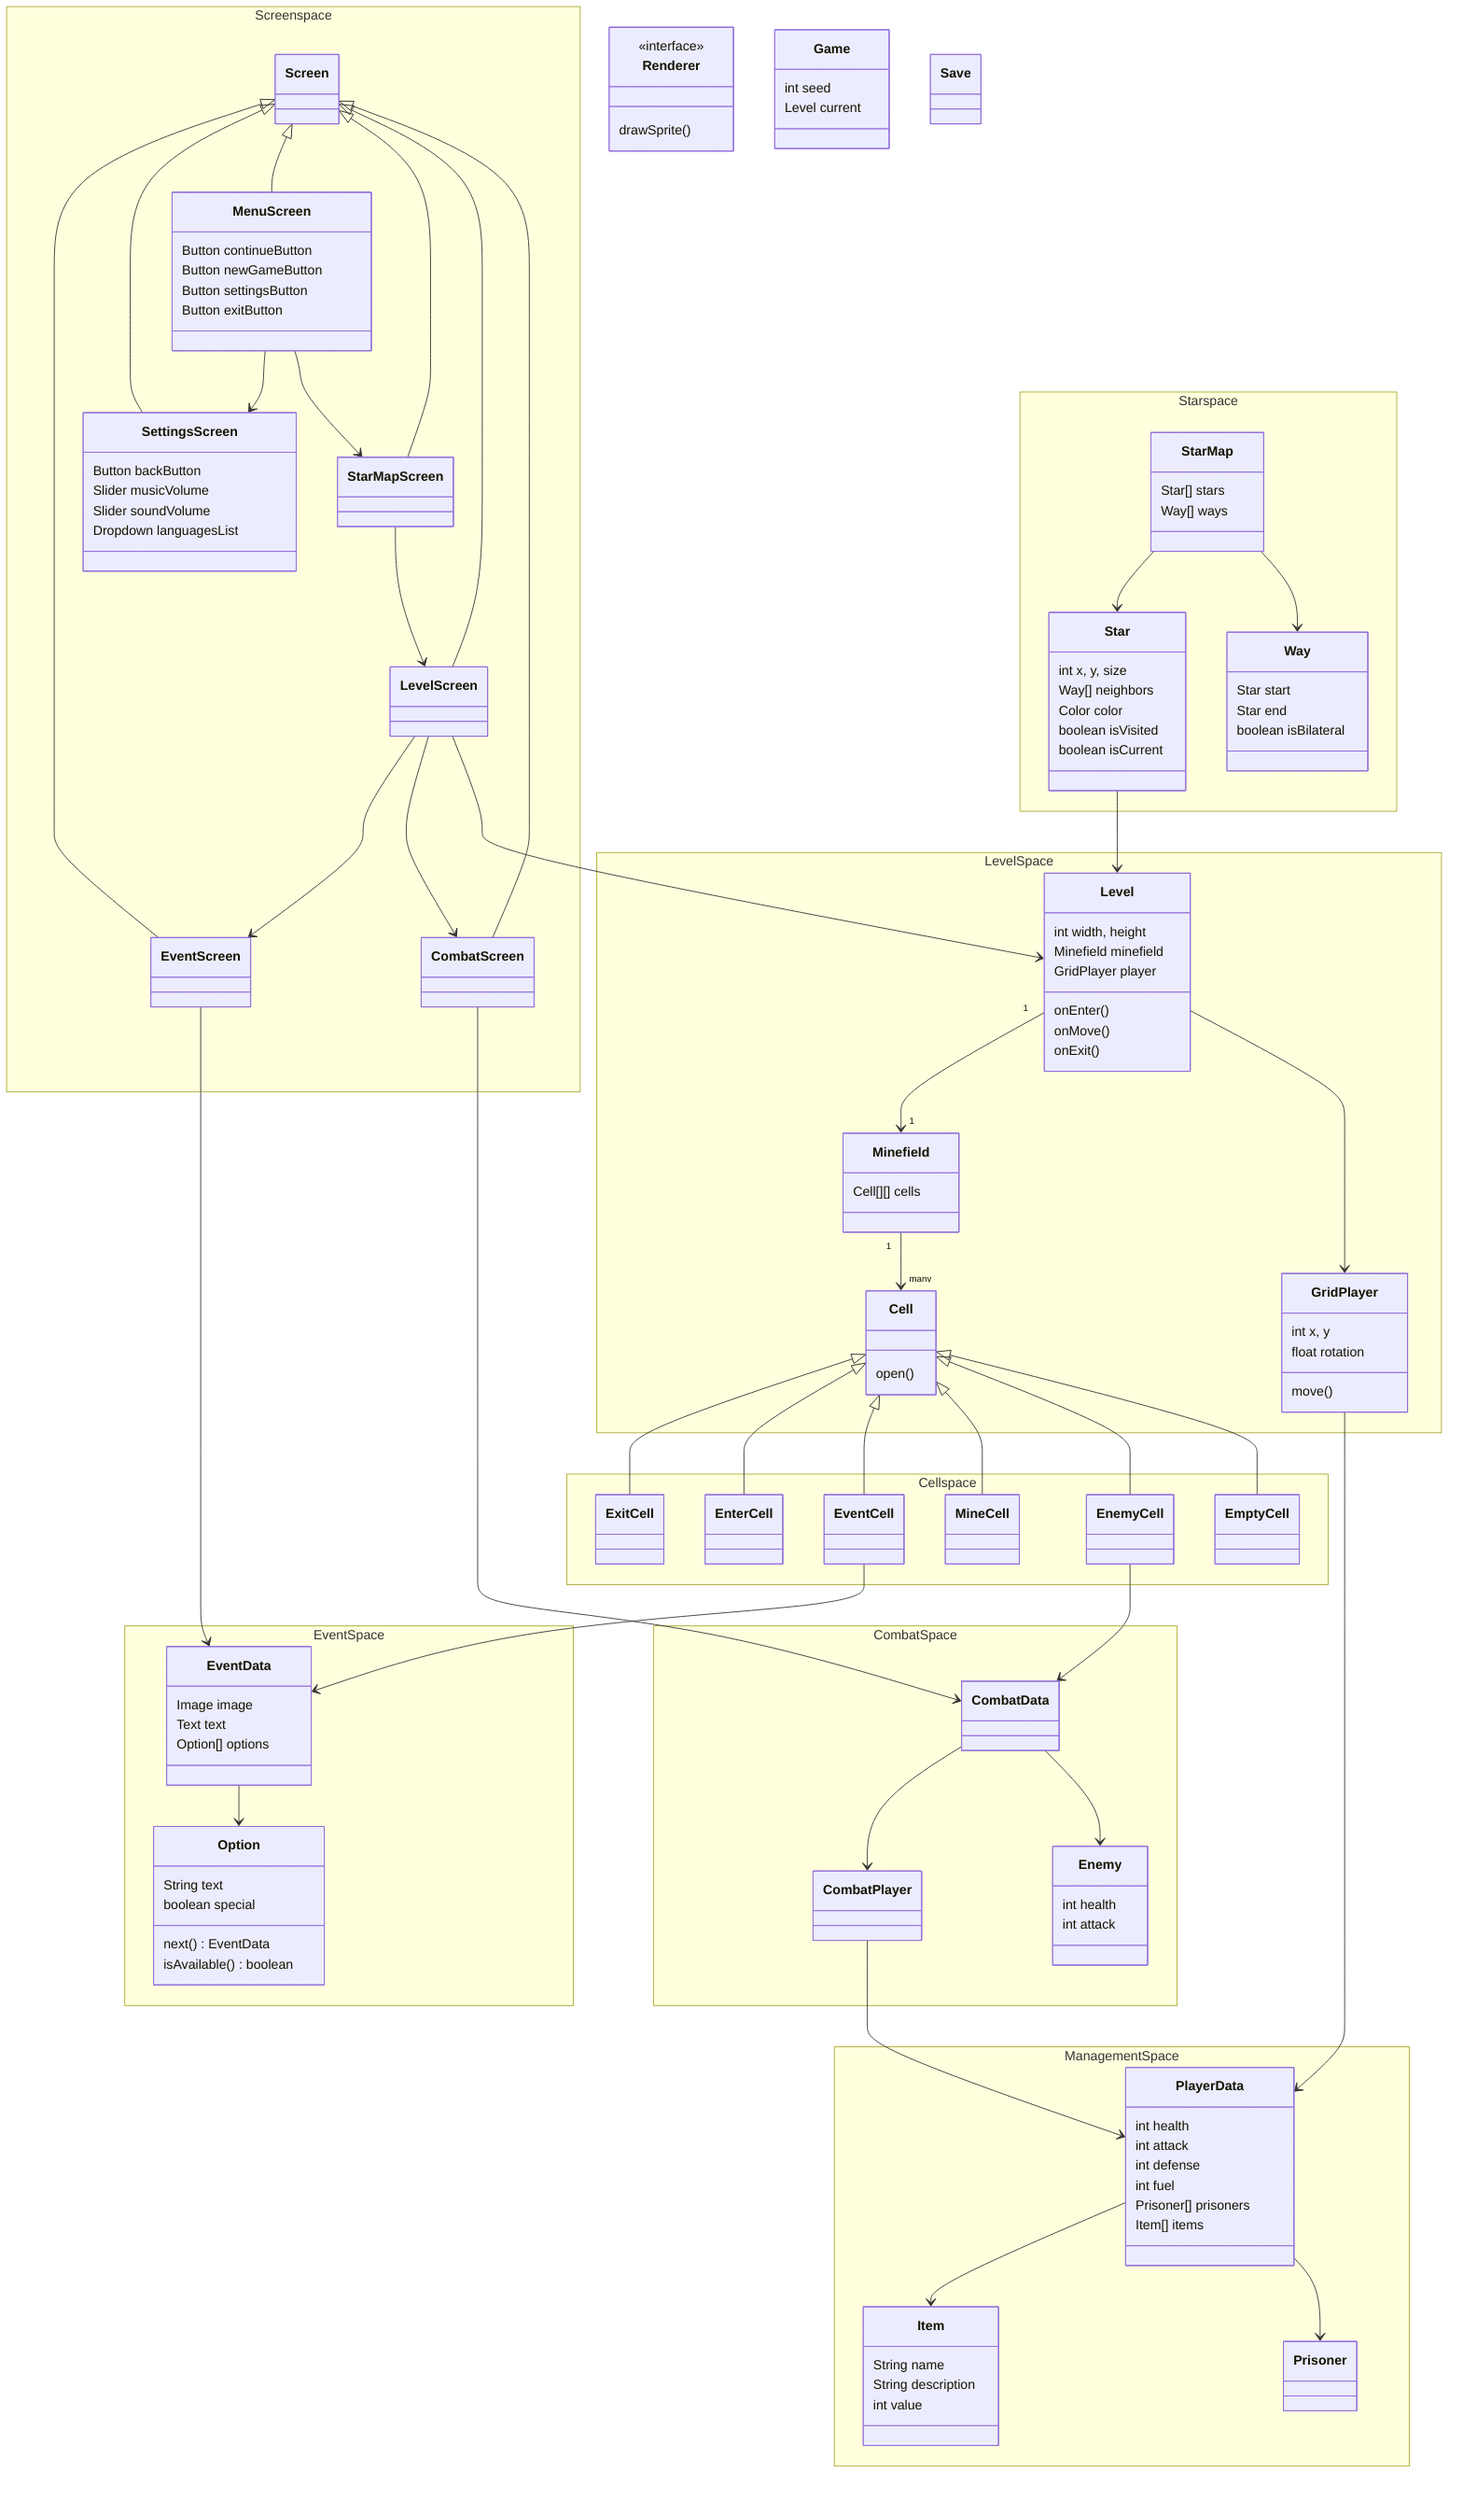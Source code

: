 classDiagram 
    class Renderer {
        <<interface>>
        drawSprite()
        %% #//Sprite sprite, float x, float y,\n \t float width, float height,\n flaot rotation
    }


    namespace Screenspace {
        class Screen
        class StarMapScreen
        class LevelScreen
        class CombatScreen
        class MenuScreen
        class SettingsScreen
        class EventScreen
    }

    %% combat withe enemy when certain cell is opened
    Screen <|-- CombatScreen
    %% level with closed cells
    Screen <|-- LevelScreen
    %% big map of stars connected with each other
    Screen <|-- StarMapScreen 
    %% start screen with buttons
    Screen <|-- MenuScreen
    %% settings screen
    Screen <|-- SettingsScreen
    %% event screen with text, picture and buttons
    Screen <|-- EventScreen


    class Game {
        int seed
        Level current
    }

    class Level {
        int width, height
        Minefield minefield
        GridPlayer player
        onEnter()
        onMove()
        onExit()
    }
    Level --> GridPlayer

    class Minefield {
        Cell[][] cells
    }

    Level "1" --> "1" Minefield
    Minefield "1" --> "many" Cell
    
    %%namespace Gridspace {
    %%    class Grid
    %%    class IndexedGrid
    %%    class Indexer
    %%    class Point
    %%}
    %%Grid <|-- IndexedGrid
    %%IndexedGrid "1" --> "1" Indexer

    namespace Cellspace {
        class Cell {
            open()
        }
        class EmptyCell
        class EnemyCell
        class MineCell
        class EventCell
        class EnterCell
        class ExitCell
    }
    Cell <|-- EmptyCell
    Cell <|-- EnemyCell
    Cell <|-- MineCell
    Cell <|-- EventCell
    Cell <|-- EnterCell
    Cell <|-- ExitCell  

    class Prisoner


    namespace CombatSpace {
        class CombatData
        class Enemy
        class CombatPlayer
    }
    class Enemy {
        int health
        int attack
    }
    CombatData --> Enemy
    CombatData --> CombatPlayer
    EnemyCell --> CombatData
    CombatScreen --> CombatData

    CombatPlayer --> PlayerData
    GridPlayer --> PlayerData

    class GridPlayer {
        int x, y
        float rotation
        move()
    }
    
    class PlayerData {
        int health
        int attack
        int defense
        int fuel
        Prisoner[] prisoners
        Item[] items
    }
    PlayerData --> Prisoner
    PlayerData --> Item
    class Item {
        String name
        String description
        int value
    }

    class MenuScreen {
        Button continueButton 
        Button newGameButton
        Button settingsButton
        Button exitButton
    }

    class SettingsScreen {
        Button backButton
        Slider musicVolume
        Slider soundVolume
        Dropdown languagesList

    }

    MenuScreen --> StarMapScreen
    MenuScreen --> SettingsScreen
    StarMapScreen --> LevelScreen
    
    LevelScreen --> Level
    LevelScreen --> CombatScreen
    LevelScreen --> EventScreen

    namespace Starspace {
        class StarMap
        class Star
        class Way
    }

    class StarMap {
        Star[] stars
        Way[] ways
    } 
    class Way {
        Star start
        Star end
        boolean isBilateral
    }
    class Star {
        int x, y, size
        Way[] neighbors
        Color color
        boolean isVisited
        boolean isCurrent
    }
    StarMap --> Way
    StarMap --> Star
    Star --> Level



    namespace LevelSpace {
        class Level
        class Minefield
        class Cell
        class GridPlayer
    }

    namespace ManagementSpace {
        class PlayerData
        class Item
        class Prisoner
    }

    class Save {
        
    }

    namespace EventSpace {
        class EventData{
            Image image
            Text text
            Option[] options
        }
        class Option
    }
    EventScreen --> EventData
    EventCell --> EventData
    EventData --> Option
    class Option {
        String text
        boolean special
        next() EventData
        isAvailable() boolean
    }